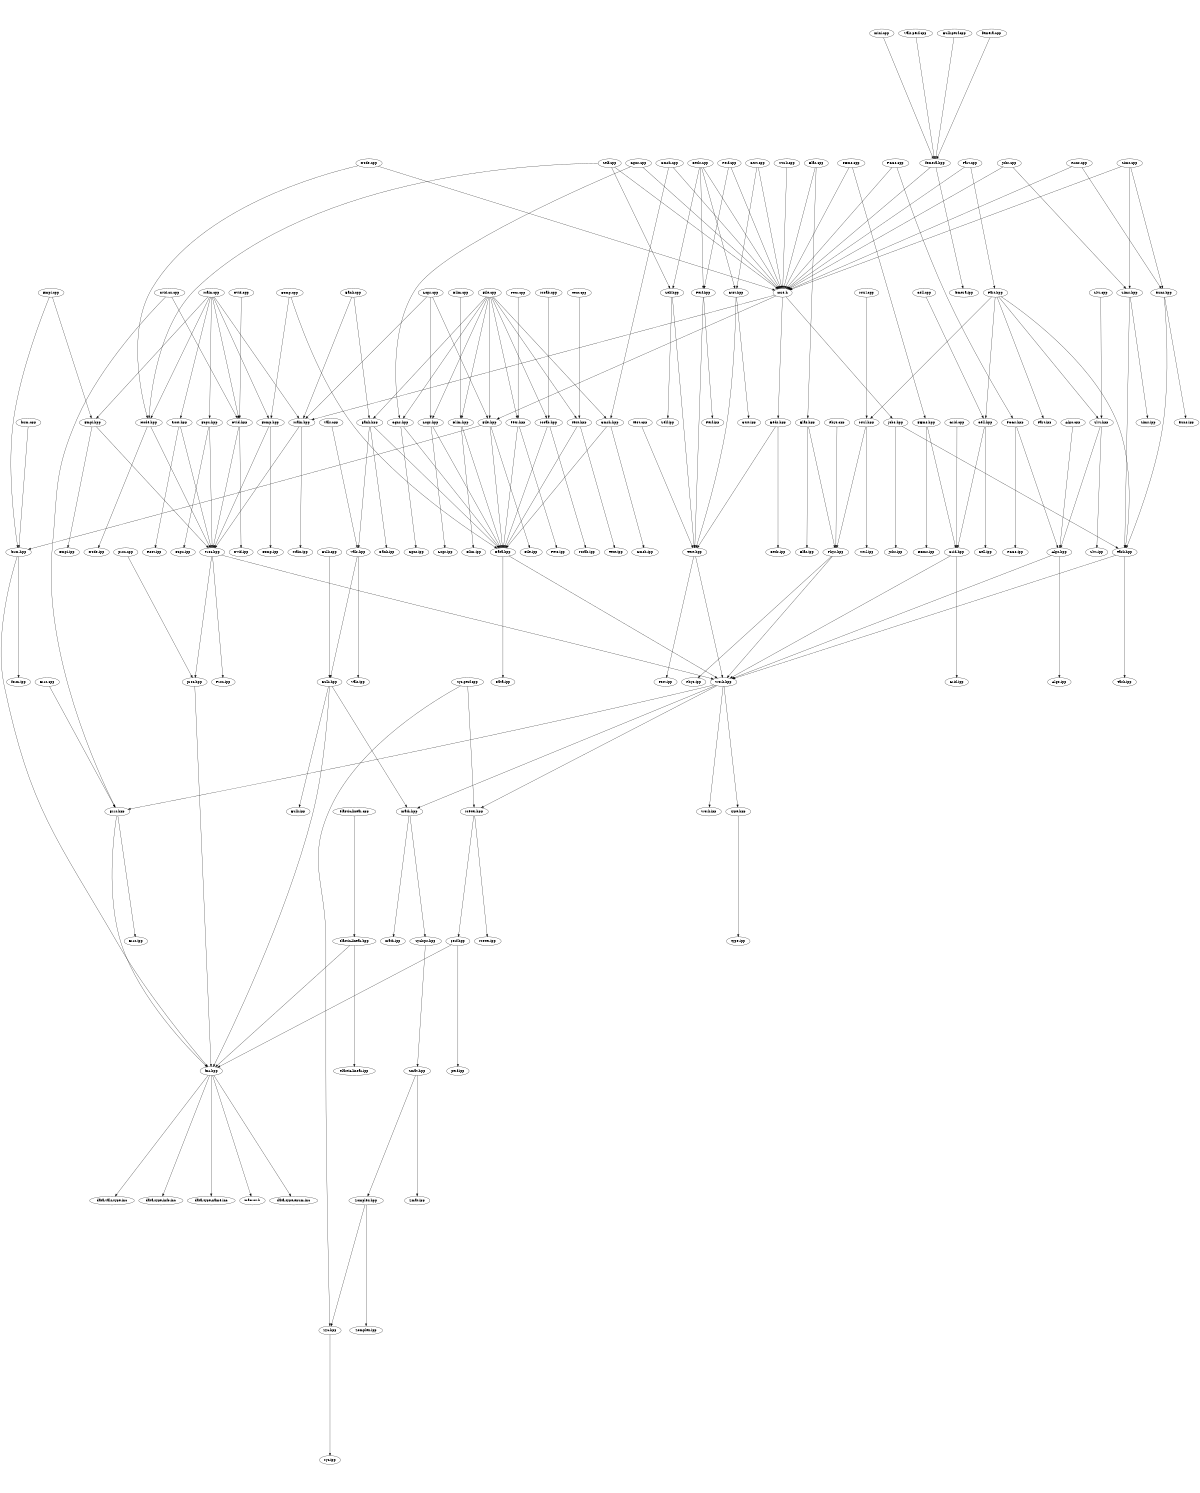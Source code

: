 digraph "source tree" {
    overlap=scale;
    size="8,10";
    ratio="fill";
    fontsize="16";
    fontname="Helvetica";
	clusterrank="local";
	"Dlim.cpp" -> "Dlim.hpp"
	"Main.cpp" -> "Main.hpp"
	"Node.cpp" -> "Node.hpp"
	"Errs.cpp" -> "Errs.hpp"
	"perf.hpp" -> "perf.ipp"
	"Part.hpp" -> "Mtrl.hpp"
	"Main.cpp" -> "Nvid.hpp"
	"femera.hpp" -> "core.h"
	"Cgns.hpp" -> "Cgns.ipp"
	"Part.hpp" -> "Task.hpp"
	"Fomp.hpp" -> "Proc.hpp"
	"Part.hpp" -> "Cell.hpp"
	"Elas.hpp" -> "Phys.hpp"
	"Logs.cpp" -> "File.hpp"
	"Fomp.hpp" -> "Fomp.ipp"
	"form.cpp" -> "form.hpp"
	"Self.hpp" -> "Self.ipp"
	"zyc.hpp" -> "zyc.ipp"
	"Vals.hpp" -> "Vals.ipp"
	"Slvr.hpp" -> "Algo.hpp"
	"Zomplex.hpp" -> "zyc.hpp"
	"Self.cpp" -> "Self.hpp"
	"Work.hpp" -> "Work.ipp"
	"File.cpp" -> "File.hpp"
	"PCGs.cpp" -> "PCGs.hpp"
	"Phys.cpp" -> "Phys.hpp"
	"Zmat.hpp" -> "Zmat.ipp"
	"math.hpp" -> "math.ipp"
	"PCGs.hpp" -> "PCGs.ipp"
	"Beds.hpp" -> "Test.hpp"
	"Cgns.hpp" -> "Data.hpp"
	"Main.cpp" -> "Fcpu.hpp"
	"Gmsh.cpp" -> "core.h"
	"Runs.cpp" -> "Runs.hpp"
	"File.cpp" -> "Pets.hpp"
	"Task.hpp" -> "Task.ipp"
	"Beds.cpp" -> "Self.hpp"
	"Bulk.cpp" -> "Bulk.hpp"
	"Bank.hpp" -> "Vals.hpp"
	"Self.cpp" -> "core.h"
	"File.cpp" -> "Moab.hpp"
	"proc.hpp" -> "fmr.hpp"
	"FEms.cpp" -> "FEms.hpp"
	"Fcpu.hpp" -> "Fcpu.ipp"
	"Perf.hpp" -> "Test.hpp"
	"fmr.hpp" -> "data-type-info.inc"
	"Grid.hpp" -> "Grid.ipp"
	"Logs.cpp" -> "Main.hpp"
	"Main.cpp" -> "Root.hpp"
	"Fmpi.cpp" -> "form.hpp"
	"PCGs.hpp" -> "Algo.hpp"
	"Zomplex.hpp" -> "Zomplex.ipp"
	"Fcpu.hpp" -> "Proc.hpp"
	"elastic-linear.hpp" -> "elastic-linear.ipp"
	"Bulk.hpp" -> "math.hpp"
	"Bank.cpp" -> "Bank.hpp"
	"Phys.hpp" -> "Phys.ipp"
	"Work.hpp" -> "math.hpp"
	"Data.hpp" -> "Data.ipp"
	"Runs.cpp" -> "core.h"
	"Fomp.cpp" -> "Data.hpp"
	"Work.hpp" -> "Meter.hpp"
	"Proc.hpp" -> "Work.hpp"
	"Sims.cpp" -> "Sims.hpp"
	"Moab.hpp" -> "Moab.ipp"
	"Part.hpp" -> "Part.ipp"
	"nvid.cu.cpp" -> "Nvid.hpp"
	"PCGs.cpp" -> "core.h"
	"core.h" -> "Jobs.hpp"
	"Algo.hpp" -> "Work.hpp"
	"Proc.hpp" -> "proc.hpp"
	"Test.cpp" -> "Test.hpp"
	"Zmat.hpp" -> "Zomplex.hpp"
	"form.hpp" -> "fmr.hpp"
	"Vals.cpp" -> "Vals.hpp"
	"Cell.hpp" -> "Cell.ipp"
	"Cgns.cpp" -> "core.h"
	"Moab.cpp" -> "Moab.hpp"
	"File.hpp" -> "form.hpp"
	"Dlim.hpp" -> "Data.hpp"
	"Test.hpp" -> "Work.hpp"
	"core.h" -> "Beds.hpp"
	"Text.hpp" -> "Text.ipp"
	"mini.cpp" -> "femera.hpp"
	"FEms.hpp" -> "FEms.ipp"
	"fmr.hpp" -> "data-type-name.inc"
	"proc.cpp" -> "proc.hpp"
	"Sims.cpp" -> "Runs.hpp"
	"Root.hpp" -> "Root.ipp"
	"Jobs.cpp" -> "Sims.hpp"
	"Elas.hpp" -> "Elas.ipp"
	"Elas.cpp" -> "Elas.hpp"
	"File.cpp" -> "Text.hpp"
	"Node.hpp" -> "Proc.hpp"
	"Runs.hpp" -> "Runs.ipp"
	"Slvr.hpp" -> "Slvr.ipp"
	"Node.hpp" -> "Node.ipp"
	"Jobs.hpp" -> "Task.hpp"
	"Jobs.cpp" -> "core.h"
	"Proc.hpp" -> "Proc.ipp"
	"File.cpp" -> "Bank.hpp"
	"Work.hpp" -> "type.hpp"
	"Logs.hpp" -> "Data.hpp"
	"FEms.hpp" -> "Grid.hpp"
	"Task.hpp" -> "Work.hpp"
	"Cgns.cpp" -> "Cgns.hpp"
	"Text.hpp" -> "Data.hpp"
	"Gtst.hpp" -> "Gtst.ipp"
	"form.hpp" -> "form.ipp"
	"Main.cpp" -> "Fomp.hpp"
	"Runs.hpp" -> "Task.hpp"
	"math.hpp" -> "zyclops.hpp"
	"elastic-linear.hpp" -> "fmr.hpp"
	"Meter.hpp" -> "Meter.ipp"
	"Bulk.hpp" -> "fmr.hpp"
	"core.h" -> "File.hpp"
	"perf.hpp" -> "fmr.hpp"
	"zyclops.hpp" -> "Zmat.hpp"
	"Pets.cpp" -> "Pets.hpp"
	"zyc.perf.cpp" -> "zyc.hpp"
	"Gtst.cpp" -> "Gtst.hpp"
	"Phys.hpp" -> "Work.hpp"
	"Fmpi.hpp" -> "Proc.hpp"
	"Part.cpp" -> "Part.hpp"
	"Node.cpp" -> "core.h"
	"Errs.hpp" -> "Errs.ipp"
	"Part.cpp" -> "core.h"
	"nvid.cu.cpp" -> "Errs.hpp"
	"Jobs.hpp" -> "Jobs.ipp"
	"Mtrl.cpp" -> "Mtrl.hpp"
	"Errs.hpp" -> "fmr.hpp"
	"Pets.hpp" -> "Pets.ipp"
	"Beds.cpp" -> "Gtst.hpp"
	"Pets.hpp" -> "Data.hpp"
	"Gmsh.cpp" -> "Gmsh.hpp"
	"FEms.cpp" -> "core.h"
	"File.cpp" -> "Dlim.hpp"
	"Beds.hpp" -> "Beds.ipp"
	"Gmsh.hpp" -> "Gmsh.ipp"
	"Elas.cpp" -> "core.h"
	"Gtst.hpp" -> "Test.hpp"
	"Mtrl.hpp" -> "Phys.hpp"
	"Cell.cpp" -> "Cell.hpp"
	"zyc.perf.cpp" -> "Meter.hpp"
	"Algo.hpp" -> "Algo.ipp"
	"Algo.cpp" -> "Algo.hpp"
	"Logs.hpp" -> "Logs.ipp"
	"Text.cpp" -> "Text.hpp"
	"Bank.cpp" -> "Main.hpp"
	"Gmsh.hpp" -> "Data.hpp"
	"Slvr.cpp" -> "Slvr.hpp"
	"Data.hpp" -> "Work.hpp"
	"Vals.perf.cpp" -> "femera.hpp"
	"type.hpp" -> "type.ipp"
	"Perf.hpp" -> "Perf.ipp"
	"File.cpp" -> "Cgns.hpp"
	"File.cpp" -> "Gmsh.hpp"
	"Part.hpp" -> "Slvr.hpp"
	"Nvid.hpp" -> "Nvid.ipp"
	"Meter.hpp" -> "perf.hpp"
	"Gtst.cpp" -> "core.h"
	"Perf.cpp" -> "core.h"
	"Fmpi.cpp" -> "Fmpi.hpp"
	"Dlim.hpp" -> "Dlim.ipp"
	"Fomp.cpp" -> "Fomp.hpp"
	"Self.cpp" -> "Node.hpp"
	"Main.cpp" -> "Node.hpp"
	"Bulk.perf.cpp" -> "femera.hpp"
	"femera.hpp" -> "femera.ipp"
	"Fmpi.hpp" -> "Fmpi.ipp"
	"Bank.hpp" -> "Data.hpp"
	"Beds.cpp" -> "Perf.hpp"
	"Perf.cpp" -> "Perf.hpp"
	"Mtrl.hpp" -> "Mtrl.ipp"
	"elastic-linear.cpp" -> "elastic-linear.hpp"
	"Bank.hpp" -> "Bank.ipp"
	"fmr.hpp" -> "macros.h"
	"Test.hpp" -> "Test.ipp"
	"Beds.cpp" -> "core.h"
	"Cell.hpp" -> "Grid.hpp"
	"Grid.hpp" -> "Work.hpp"
	"Sims.cpp" -> "core.h"
	"Nvid.cpp" -> "Nvid.hpp"
	"fmr.hpp" -> "data-type-enum.inc"
	"femera.cpp" -> "femera.hpp"
	"Moab.hpp" -> "Data.hpp"
	"fmr.hpp" -> "data-vals-type.inc"
	"Grid.cpp" -> "Grid.hpp"
	"Main.cpp" -> "Fmpi.hpp"
	"Work.cpp" -> "core.h"
	"File.hpp" -> "Data.hpp"
	"core.h" -> "Main.hpp"
	"Sims.hpp" -> "Sims.ipp"
	"Bulk.hpp" -> "Bulk.ipp"
	"Main.hpp" -> "Main.ipp"
	"Work.hpp" -> "Errs.hpp"
	"Main.hpp" -> "Proc.hpp"
	"Logs.cpp" -> "Logs.hpp"
	"Vals.hpp" -> "Bulk.hpp"
	"Self.hpp" -> "Test.hpp"
	"File.hpp" -> "File.ipp"
	"Nvid.hpp" -> "Proc.hpp"
	"Sims.hpp" -> "Task.hpp"
	"File.cpp" -> "Logs.hpp"
	"Root.hpp" -> "Proc.hpp"
}
